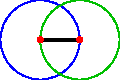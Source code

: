 settings.tex="pdflatex";

texpreamble("\usepackage{amsmath}
\usepackage{amsthm,amssymb}
\usepackage{mathpazo}
\usepackage[svgnames]{xcolor}
");
import graph;

size(60);

pair A=dir(180);
pair B=-A;
pair C=(0,sqrt(3));

draw(A--B,linewidth(1.2));
draw(shift(A)*scale(2)*unitcircle,blue);
draw(shift(B)*scale(2)*unitcircle,heavygreen);


dot(A,red);
dot(B,red);